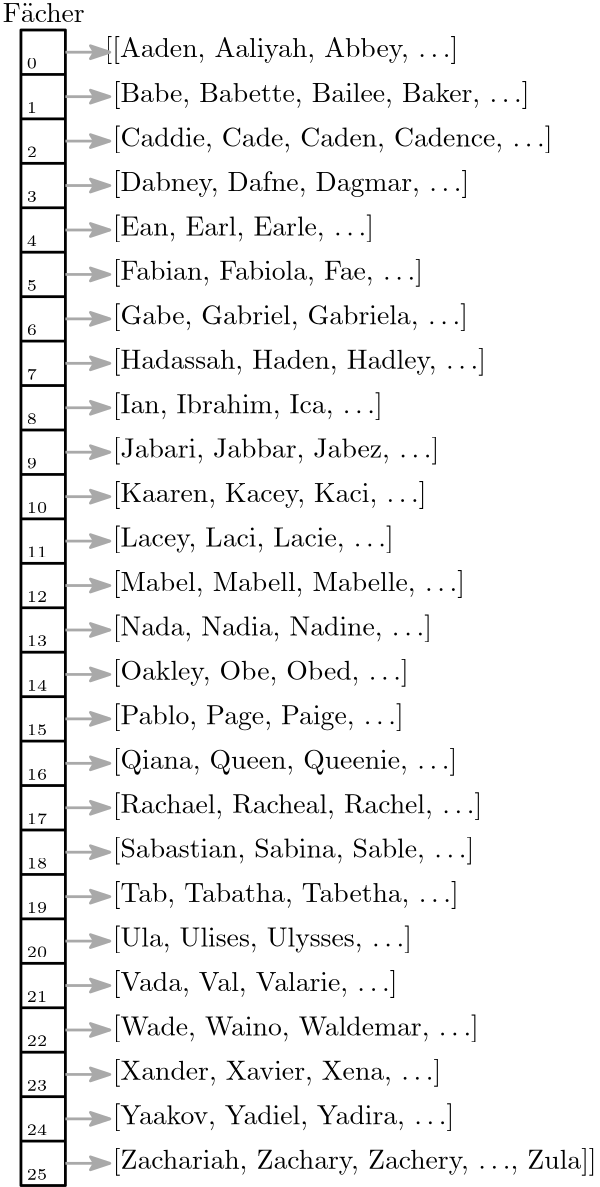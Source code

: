 <?xml version="1.0"?>
<!DOCTYPE ipe SYSTEM "ipe.dtd">
<ipe version="70212" creator="Ipe 7.2.13">
<info created="D:20210623191620" modified="D:20210624133642"/>
<ipestyle name="basic">
<symbol name="arrow/arc(spx)">
<path stroke="sym-stroke" fill="sym-stroke" pen="sym-pen">
0 0 m
-1 0.333 l
-1 -0.333 l
h
</path>
</symbol>
<symbol name="arrow/farc(spx)">
<path stroke="sym-stroke" fill="white" pen="sym-pen">
0 0 m
-1 0.333 l
-1 -0.333 l
h
</path>
</symbol>
<symbol name="arrow/ptarc(spx)">
<path stroke="sym-stroke" fill="sym-stroke" pen="sym-pen">
0 0 m
-1 0.333 l
-0.8 0 l
-1 -0.333 l
h
</path>
</symbol>
<symbol name="arrow/fptarc(spx)">
<path stroke="sym-stroke" fill="white" pen="sym-pen">
0 0 m
-1 0.333 l
-0.8 0 l
-1 -0.333 l
h
</path>
</symbol>
<symbol name="mark/circle(sx)" transformations="translations">
<path fill="sym-stroke">
0.6 0 0 0.6 0 0 e
0.4 0 0 0.4 0 0 e
</path>
</symbol>
<symbol name="mark/disk(sx)" transformations="translations">
<path fill="sym-stroke">
0.6 0 0 0.6 0 0 e
</path>
</symbol>
<symbol name="mark/fdisk(sfx)" transformations="translations">
<group>
<path fill="sym-fill">
0.5 0 0 0.5 0 0 e
</path>
<path fill="sym-stroke" fillrule="eofill">
0.6 0 0 0.6 0 0 e
0.4 0 0 0.4 0 0 e
</path>
</group>
</symbol>
<symbol name="mark/box(sx)" transformations="translations">
<path fill="sym-stroke" fillrule="eofill">
-0.6 -0.6 m
0.6 -0.6 l
0.6 0.6 l
-0.6 0.6 l
h
-0.4 -0.4 m
0.4 -0.4 l
0.4 0.4 l
-0.4 0.4 l
h
</path>
</symbol>
<symbol name="mark/square(sx)" transformations="translations">
<path fill="sym-stroke">
-0.6 -0.6 m
0.6 -0.6 l
0.6 0.6 l
-0.6 0.6 l
h
</path>
</symbol>
<symbol name="mark/fsquare(sfx)" transformations="translations">
<group>
<path fill="sym-fill">
-0.5 -0.5 m
0.5 -0.5 l
0.5 0.5 l
-0.5 0.5 l
h
</path>
<path fill="sym-stroke" fillrule="eofill">
-0.6 -0.6 m
0.6 -0.6 l
0.6 0.6 l
-0.6 0.6 l
h
-0.4 -0.4 m
0.4 -0.4 l
0.4 0.4 l
-0.4 0.4 l
h
</path>
</group>
</symbol>
<symbol name="mark/cross(sx)" transformations="translations">
<group>
<path fill="sym-stroke">
-0.43 -0.57 m
0.57 0.43 l
0.43 0.57 l
-0.57 -0.43 l
h
</path>
<path fill="sym-stroke">
-0.43 0.57 m
0.57 -0.43 l
0.43 -0.57 l
-0.57 0.43 l
h
</path>
</group>
</symbol>
<symbol name="arrow/fnormal(spx)">
<path stroke="sym-stroke" fill="white" pen="sym-pen">
0 0 m
-1 0.333 l
-1 -0.333 l
h
</path>
</symbol>
<symbol name="arrow/pointed(spx)">
<path stroke="sym-stroke" fill="sym-stroke" pen="sym-pen">
0 0 m
-1 0.333 l
-0.8 0 l
-1 -0.333 l
h
</path>
</symbol>
<symbol name="arrow/fpointed(spx)">
<path stroke="sym-stroke" fill="white" pen="sym-pen">
0 0 m
-1 0.333 l
-0.8 0 l
-1 -0.333 l
h
</path>
</symbol>
<symbol name="arrow/linear(spx)">
<path stroke="sym-stroke" pen="sym-pen">
-1 0.333 m
0 0 l
-1 -0.333 l
</path>
</symbol>
<symbol name="arrow/fdouble(spx)">
<path stroke="sym-stroke" fill="white" pen="sym-pen">
0 0 m
-1 0.333 l
-1 -0.333 l
h
-1 0 m
-2 0.333 l
-2 -0.333 l
h
</path>
</symbol>
<symbol name="arrow/double(spx)">
<path stroke="sym-stroke" fill="sym-stroke" pen="sym-pen">
0 0 m
-1 0.333 l
-1 -0.333 l
h
-1 0 m
-2 0.333 l
-2 -0.333 l
h
</path>
</symbol>
<pen name="heavier" value="0.8"/>
<pen name="fat" value="1.2"/>
<pen name="ultrafat" value="2"/>
<symbolsize name="large" value="5"/>
<symbolsize name="small" value="2"/>
<symbolsize name="tiny" value="1.1"/>
<arrowsize name="large" value="10"/>
<arrowsize name="small" value="5"/>
<arrowsize name="tiny" value="3"/>
<color name="sbblue" value="0.298 0.447 0.79"/>
<color name="sbgreen" value="0.333 0.658 0.407"/>
<color name="sborange" value="0.866 0.517 0.321"/>
<color name="sbred" value="0.768 0.305 0.321"/>
<color name="sbpurple" value="0.505 0.447 0.698"/>
<color name="red" value="1 0 0"/>
<color name="green" value="0 1 0"/>
<color name="blue" value="0 0 1"/>
<color name="yellow" value="1 1 0"/>
<color name="orange" value="1 0.647 0"/>
<color name="gold" value="1 0.843 0"/>
<color name="purple" value="0.627 0.125 0.941"/>
<color name="gray" value="0.745"/>
<color name="brown" value="0.647 0.165 0.165"/>
<color name="navy" value="0 0 0.502"/>
<color name="pink" value="1 0.753 0.796"/>
<color name="seagreen" value="0.18 0.545 0.341"/>
<color name="turquoise" value="0.251 0.878 0.816"/>
<color name="violet" value="0.933 0.51 0.933"/>
<color name="darkblue" value="0 0 0.545"/>
<color name="darkcyan" value="0 0.545 0.545"/>
<color name="darkgray" value="0.663"/>
<color name="verydarkgray" value="0.4"/>
<color name="darkgreen" value="0 0.392 0"/>
<color name="darkmagenta" value="0.545 0 0.545"/>
<color name="darkorange" value="1 0.549 0"/>
<color name="darkred" value="0.545 0 0"/>
<color name="lightblue" value="0.678 0.847 0.902"/>
<color name="lightcyan" value="0.878 1 1"/>
<color name="lightgray" value="0.827"/>
<color name="lightgreen" value="0.565 0.933 0.565"/>
<color name="lightyellow" value="1 1 0.878"/>
<dashstyle name="dashed" value="[4] 0"/>
<dashstyle name="dotted" value="[1 3] 0"/>
<dashstyle name="dash dotted" value="[4 2 1 2] 0"/>
<dashstyle name="dash dot dotted" value="[4 2 1 2 1 2] 0"/>
<textsize name="large" value="\large"/>
<textsize name="Large" value="\Large"/>
<textsize name="LARGE" value="\LARGE"/>
<textsize name="huge" value="\huge"/>
<textsize name="Huge" value="\Huge"/>
<textsize name="small" value="\small"/>
<textsize name="footnote" value="\footnotesize"/>
<textsize name="tiny" value="\tiny"/>
<textstyle name="center" begin="\begin{center}" end="\end{center}"/>
<textstyle name="itemize" begin="\begin{itemize}" end="\end{itemize}"/>
<textstyle name="item" begin="\begin{itemize}\item{}" end="\end{itemize}"/>
<gridsize name="4 pts" value="4"/>
<gridsize name="8 pts (~3 mm)" value="8"/>
<gridsize name="16 pts (~6 mm)" value="16"/>
<gridsize name="32 pts (~12 mm)" value="32"/>
<gridsize name="10 pts (~3.5 mm)" value="10"/>
<gridsize name="20 pts (~7 mm)" value="20"/>
<gridsize name="14 pts (~5 mm)" value="14"/>
<gridsize name="28 pts (~10 mm)" value="28"/>
<gridsize name="56 pts (~20 mm)" value="56"/>
<anglesize name="90 deg" value="90"/>
<anglesize name="60 deg" value="60"/>
<anglesize name="45 deg" value="45"/>
<anglesize name="30 deg" value="30"/>
<anglesize name="22.5 deg" value="22.5"/>
<opacity name="10%" value="0.1"/>
<opacity name="30%" value="0.3"/>
<opacity name="50%" value="0.5"/>
<opacity name="75%" value="0.75"/>
<tiling name="falling" angle="-60" step="4" width="1"/>
<tiling name="rising" angle="30" step="4" width="1"/>
</ipestyle>
<page>
<layer name="alpha"/>
<view layers="alpha" active="alpha"/>
<text layer="alpha" matrix="1 0 0 1 282.105 42.2637" transformations="translations" pos="52 764" stroke="black" type="label" width="127.301" height="7.473" depth="2.49" valign="baseline">[[Aaden, Aaliyah, Abbey, $\ldots$]</text>
<text matrix="1 0 0 1 285.072 26.055" transformations="translations" pos="52 764" stroke="black" type="label" width="150.021" height="7.473" depth="2.49" valign="baseline">[Babe, Babette, Bailee, Baker, $\ldots$]</text>
<text matrix="1 0 0 1 285.072 10.055" transformations="translations" pos="52 764" stroke="black" type="label" width="158.295" height="7.473" depth="2.49" valign="baseline">[Caddie, Cade, Caden, Cadence, $\ldots$]</text>
<text matrix="1 0 0 1 285.072 -5.945" transformations="translations" pos="52 764" stroke="black" type="label" width="128.297" height="7.473" depth="2.49" valign="baseline">[Dabney, Dafne, Dagmar, $\ldots$]</text>
<text matrix="1 0 0 1 285.072 -21.945" transformations="translations" pos="52 764" stroke="black" type="label" width="94.009" height="7.473" depth="2.49" valign="baseline">[Ean, Earl, Earle, $\ldots$]</text>
<text matrix="1 0 0 1 285.072 -357.945" transformations="translations" pos="52 764" stroke="black" type="label" width="174.153" height="7.473" depth="2.49" valign="baseline">[Zachariah, Zachary, Zachery, $\ldots$, Zula]]</text>
<text matrix="1 0 0 1 139.107 -1.90593" transformations="translations" pos="158.351 820.783" stroke="black" type="label" width="29.501" height="6.918" depth="0" valign="baseline">F\&quot;acher</text>
<text matrix="1 0 0 1 285.072 -37.945" transformations="translations" pos="52 764" stroke="black" type="label" width="111.665" height="7.473" depth="2.49" valign="baseline">[Fabian, Fabiola, Fae, $\ldots$]</text>
<text matrix="1 0 0 1 285.072 -53.945" transformations="translations" pos="52 764" stroke="black" type="label" width="127.84" height="7.473" depth="2.49" valign="baseline">[Gabe, Gabriel, Gabriela, $\ldots$]</text>
<text matrix="1 0 0 1 285.072 -69.945" transformations="translations" pos="52 764" stroke="black" type="label" width="134.33" height="7.473" depth="2.49" valign="baseline">[Hadassah, Haden, Hadley, $\ldots$]</text>
<text matrix="1 0 0 1 285.072 -85.945" transformations="translations" pos="52 764" stroke="black" type="label" width="97.164" height="7.473" depth="2.49" valign="baseline">[Ian, Ibrahim, Ica, $\ldots$]</text>
<text matrix="1 0 0 1 285.072 -101.945" transformations="translations" pos="52 764" stroke="black" type="label" width="117.532" height="7.473" depth="2.49" valign="baseline">[Jabari, Jabbar, Jabez, $\ldots$]</text>
<text matrix="1 0 0 1 285.072 -117.945" transformations="translations" pos="52 764" stroke="black" type="label" width="112.938" height="7.473" depth="2.49" valign="baseline">[Kaaren, Kacey, Kaci, $\ldots$]</text>
<text matrix="1 0 0 1 285.072 -133.945" transformations="translations" pos="52 764" stroke="black" type="label" width="101.149" height="7.473" depth="2.49" valign="baseline">[Lacey, Laci, Lacie, $\ldots$]</text>
<text matrix="1 0 0 1 285.072 -149.945" transformations="translations" pos="52 764" stroke="black" type="label" width="126.747" height="7.473" depth="2.49" valign="baseline">[Mabel, Mabell, Mabelle, $\ldots$]</text>
<text matrix="1 0 0 1 285.072 -165.945" transformations="translations" pos="52 764" stroke="black" type="label" width="114.847" height="7.473" depth="2.49" valign="baseline">[Nada, Nadia, Nadine, $\ldots$]</text>
<text matrix="1 0 0 1 285.072 -181.945" transformations="translations" pos="52 764" stroke="black" type="label" width="106.545" height="7.473" depth="2.49" valign="baseline">[Oakley, Obe, Obed, $\ldots$]</text>
<text matrix="1 0 0 1 285.072 -197.945" transformations="translations" pos="52 764" stroke="black" type="label" width="104.746" height="7.473" depth="2.49" valign="baseline">[Pablo, Page, Paige, $\ldots$]</text>
<text matrix="1 0 0 1 285.072 -213.945" transformations="translations" pos="52 764" stroke="black" type="label" width="123.98" height="7.473" depth="2.49" valign="baseline">[Qiana, Queen, Queenie, $\ldots$]</text>
<text matrix="1 0 0 1 285.072 -229.945" transformations="translations" pos="52 764" stroke="black" type="label" width="132.974" height="7.473" depth="2.49" valign="baseline">[Rachael, Racheal, Rachel, $\ldots$]</text>
<text matrix="1 0 0 1 285.072 -245.945" transformations="translations" pos="52 764" stroke="black" type="label" width="130.123" height="7.473" depth="2.49" valign="baseline">[Sabastian, Sabina, Sable, $\ldots$]</text>
<text matrix="1 0 0 1 285.072 -261.945" transformations="translations" pos="52 764" stroke="black" type="label" width="124.533" height="7.473" depth="2.49" valign="baseline">[Tab, Tabatha, Tabetha, $\ldots$]</text>
<text matrix="1 0 0 1 285.072 -277.945" transformations="translations" pos="52 764" stroke="black" type="label" width="107.652" height="7.473" depth="2.49" valign="baseline">[Ula, Ulises, Ulysses, $\ldots$]</text>
<text matrix="1 0 0 1 285.072 -293.945" transformations="translations" pos="52 764" stroke="black" type="label" width="102.422" height="7.473" depth="2.49" valign="baseline">[Vada, Val, Valarie, $\ldots$]</text>
<text matrix="1 0 0 1 285.072 -309.945" transformations="translations" pos="52 764" stroke="black" type="label" width="131.756" height="7.473" depth="2.49" valign="baseline">[Wade, Waino, Waldemar, $\ldots$]</text>
<text matrix="1 0 0 1 285.072 -325.945" transformations="translations" pos="52 764" stroke="black" type="label" width="118.223" height="7.473" depth="2.49" valign="baseline">[Xander, Xavier, Xena, $\ldots$]</text>
<text matrix="1 0 0 1 285.072 -341.945" transformations="translations" pos="52 764" stroke="black" type="label" width="122.9" height="7.473" depth="2.49" valign="baseline">[Yaakov, Yadiel, Yadira, $\ldots$]</text>
<path stroke="black" pen="1">
304 816 m
304 400 l
320 400 l
320 816 l
h
</path>
<path stroke="black" pen="1">
304 800 m
320 800 l
</path>
<path stroke="black" pen="1">
304 784 m
320 784 l
</path>
<path stroke="black" pen="1">
304 768 m
320 768 l
</path>
<path stroke="black" pen="1">
304 752 m
320 752 l
</path>
<path stroke="black" pen="1">
304 736 m
320 736 l
</path>
<path stroke="black" pen="1">
304 720 m
320 720 l
</path>
<path stroke="black" pen="1">
304 704 m
320 704 l
</path>
<path stroke="black" pen="1">
304 688 m
320 688 l
</path>
<path stroke="black" pen="1">
304 672 m
320 672 l
</path>
<path stroke="black" pen="1">
304 656 m
320 656 l
</path>
<path stroke="black" pen="1">
304 640 m
320 640 l
</path>
<path stroke="black" pen="1">
304 624 m
320 624 l
</path>
<path stroke="black" pen="1">
304 608 m
320 608 l
</path>
<path stroke="black" pen="1">
304 592 m
320 592 l
</path>
<path stroke="black" pen="1">
304 576 m
320 576 l
</path>
<path stroke="black" pen="1">
304 560 m
320 560 l
</path>
<path stroke="black" pen="1">
304 544 m
320 544 l
320 544 l
</path>
<path stroke="black" pen="1">
304 528 m
320 528 l
</path>
<path stroke="black" pen="1">
304 512 m
320 512 l
</path>
<path stroke="black" pen="1">
304 496 m
320 496 l
</path>
<path stroke="black" pen="1">
304 480 m
320 480 l
</path>
<path stroke="black" pen="1">
304 464 m
320 464 l
</path>
<path stroke="black" pen="1">
304 448 m
320 448 l
</path>
<path stroke="black" pen="1">
304 432 m
320 432 l
</path>
<path stroke="black" pen="1">
304 416 m
320 416 l
</path>
<text matrix="1 0 0 1 270.083 14.1041" transformations="translations" pos="36 788" stroke="black" type="label" width="3.653" height="3.852" depth="0" valign="baseline" size="6">0</text>
<text matrix="1 0 0 1 270.083 -1.89595" transformations="translations" pos="36 788" stroke="black" type="label" width="3.653" height="3.852" depth="0" valign="baseline" size="6">1</text>
<text matrix="1 0 0 1 270.083 -17.8959" transformations="translations" pos="36 788" stroke="black" type="label" width="3.653" height="3.852" depth="0" valign="baseline" size="6">2</text>
<text matrix="1 0 0 1 270.083 -33.8959" transformations="translations" pos="36 788" stroke="black" type="label" width="3.653" height="3.852" depth="0" valign="baseline" size="6">3</text>
<text matrix="1 0 0 1 270.083 -49.8959" transformations="translations" pos="36 788" stroke="black" type="label" width="3.653" height="3.852" depth="0" valign="baseline" size="6">4</text>
<text matrix="1 0 0 1 270.083 -65.8959" transformations="translations" pos="36 788" stroke="black" type="label" width="3.653" height="3.852" depth="0" valign="baseline" size="6">5</text>
<text matrix="1 0 0 1 270.083 -81.8959" transformations="translations" pos="36 788" stroke="black" type="label" width="3.653" height="3.852" depth="0" valign="baseline" size="6">6</text>
<text matrix="1 0 0 1 270.083 -97.8959" transformations="translations" pos="36 788" stroke="black" type="label" width="3.653" height="3.852" depth="0" valign="baseline" size="6">7</text>
<text matrix="1 0 0 1 270.083 -113.896" transformations="translations" pos="36 788" stroke="black" type="label" width="3.653" height="3.852" depth="0" valign="baseline" size="6">8</text>
<text matrix="1 0 0 1 270.083 -129.896" transformations="translations" pos="36 788" stroke="black" type="label" width="3.653" height="3.852" depth="0" valign="baseline" size="6">9</text>
<text matrix="1 0 0 1 270.083 -145.896" transformations="translations" pos="36 788" stroke="black" type="label" width="7.306" height="3.852" depth="0" valign="baseline" size="6">10</text>
<text matrix="1 0 0 1 270.083 -161.896" transformations="translations" pos="36 788" stroke="black" type="label" width="7.306" height="3.852" depth="0" valign="baseline" size="6">11</text>
<text matrix="1 0 0 1 270.083 -177.896" transformations="translations" pos="36 788" stroke="black" type="label" width="7.306" height="3.852" depth="0" valign="baseline" size="6">12</text>
<text matrix="1 0 0 1 270.083 -193.896" transformations="translations" pos="36 788" stroke="black" type="label" width="7.306" height="3.852" depth="0" valign="baseline" size="6">13</text>
<text matrix="1 0 0 1 270.083 -209.896" transformations="translations" pos="36 788" stroke="black" type="label" width="7.306" height="3.852" depth="0" valign="baseline" size="6">14</text>
<text matrix="1 0 0 1 270.083 -225.896" transformations="translations" pos="36 788" stroke="black" type="label" width="7.306" height="3.852" depth="0" valign="baseline" size="6">15</text>
<text matrix="1 0 0 1 270.083 -241.896" transformations="translations" pos="36 788" stroke="black" type="label" width="7.306" height="3.852" depth="0" valign="baseline" size="6">16</text>
<text matrix="1 0 0 1 270.083 -257.896" transformations="translations" pos="36 788" stroke="black" type="label" width="7.306" height="3.852" depth="0" valign="baseline" size="6">17</text>
<text matrix="1 0 0 1 270.083 -273.896" transformations="translations" pos="36 788" stroke="black" type="label" width="7.306" height="3.852" depth="0" valign="baseline" size="6">18</text>
<text matrix="1 0 0 1 270.083 -289.896" transformations="translations" pos="36 788" stroke="black" type="label" width="7.306" height="3.852" depth="0" valign="baseline" size="6">19</text>
<text matrix="1 0 0 1 270.083 -305.896" transformations="translations" pos="36 788" stroke="black" type="label" width="7.306" height="3.852" depth="0" valign="baseline" size="6">20</text>
<text matrix="1 0 0 1 270.083 -321.896" transformations="translations" pos="36 788" stroke="black" type="label" width="7.306" height="3.852" depth="0" valign="baseline" size="6">21</text>
<text matrix="1 0 0 1 270.083 -337.896" transformations="translations" pos="36 788" stroke="black" type="label" width="7.306" height="3.852" depth="0" valign="baseline" size="6">22</text>
<text matrix="1 0 0 1 270.083 -353.896" transformations="translations" pos="36 788" stroke="black" type="label" width="7.306" height="3.852" depth="0" valign="baseline" size="6">23</text>
<text matrix="1 0 0 1 270.083 -369.896" transformations="translations" pos="36 788" stroke="black" type="label" width="7.306" height="3.852" depth="0" valign="baseline" size="6">24</text>
<text matrix="1 0 0 1 270.083 -385.896" transformations="translations" pos="36 788" stroke="black" type="label" width="7.306" height="3.852" depth="0" valign="baseline" size="6">25</text>
<path matrix="1 0 0 1 256 16" stroke="darkgray" pen="1" arrow="ptarc/normal">
64 792 m
80 792 l
</path>
<path matrix="1 0 0 1 256 0" stroke="darkgray" pen="1" arrow="ptarc/normal">
64 792 m
80 792 l
</path>
<path matrix="1 0 0 1 256 -16" stroke="darkgray" pen="1" arrow="ptarc/normal">
64 792 m
80 792 l
</path>
<path matrix="1 0 0 1 256 -32" stroke="darkgray" pen="1" arrow="ptarc/normal">
64 792 m
80 792 l
</path>
<path matrix="1 0 0 1 256 -48" stroke="darkgray" pen="1" arrow="ptarc/normal">
64 792 m
80 792 l
</path>
<path matrix="1 0 0 1 256 -64" stroke="darkgray" pen="1" arrow="ptarc/normal">
64 792 m
80 792 l
</path>
<path matrix="1 0 0 1 256 -80" stroke="darkgray" pen="1" arrow="ptarc/normal">
64 792 m
80 792 l
</path>
<path matrix="1 0 0 1 256 -96" stroke="darkgray" pen="1" arrow="ptarc/normal">
64 792 m
80 792 l
</path>
<path matrix="1 0 0 1 256 -112" stroke="darkgray" pen="1" arrow="ptarc/normal">
64 792 m
80 792 l
</path>
<path matrix="1 0 0 1 256 -128" stroke="darkgray" pen="1" arrow="ptarc/normal">
64 792 m
80 792 l
</path>
<path matrix="1 0 0 1 256 -144" stroke="darkgray" pen="1" arrow="ptarc/normal">
64 792 m
80 792 l
</path>
<path matrix="1 0 0 1 256 -160" stroke="darkgray" pen="1" arrow="ptarc/normal">
64 792 m
80 792 l
</path>
<path matrix="1 0 0 1 256 -176" stroke="darkgray" pen="1" arrow="ptarc/normal">
64 792 m
80 792 l
</path>
<path matrix="1 0 0 1 256 -192" stroke="darkgray" pen="1" arrow="ptarc/normal">
64 792 m
80 792 l
</path>
<path matrix="1 0 0 1 256 -208" stroke="darkgray" pen="1" arrow="ptarc/normal">
64 792 m
80 792 l
</path>
<path matrix="1 0 0 1 256 -224" stroke="darkgray" pen="1" arrow="ptarc/normal">
64 792 m
80 792 l
</path>
<path matrix="1 0 0 1 256 -240" stroke="darkgray" pen="1" arrow="ptarc/normal">
64 792 m
80 792 l
</path>
<path matrix="1 0 0 1 256 -256" stroke="darkgray" pen="1" arrow="ptarc/normal">
64 792 m
80 792 l
</path>
<path matrix="1 0 0 1 256 -272" stroke="darkgray" pen="1" arrow="ptarc/normal">
64 792 m
80 792 l
</path>
<path matrix="1 0 0 1 256 -288" stroke="darkgray" pen="1" arrow="ptarc/normal">
64 792 m
80 792 l
</path>
<path matrix="1 0 0 1 256 -304" stroke="darkgray" pen="1" arrow="ptarc/normal">
64 792 m
80 792 l
</path>
<path matrix="1 0 0 1 256 -320" stroke="darkgray" pen="1" arrow="ptarc/normal">
64 792 m
80 792 l
</path>
<path matrix="1 0 0 1 256 -336" stroke="darkgray" pen="1" arrow="ptarc/normal">
64 792 m
80 792 l
</path>
<path matrix="1 0 0 1 256 -352" stroke="darkgray" pen="1" arrow="ptarc/normal">
64 792 m
80 792 l
</path>
<path matrix="1 0 0 1 256 -368" stroke="darkgray" pen="1" arrow="ptarc/normal">
64 792 m
80 792 l
</path>
<path matrix="1 0 0 1 256 -384" stroke="darkgray" pen="1" arrow="ptarc/normal">
64 792 m
80 792 l
</path>
</page>
</ipe>
